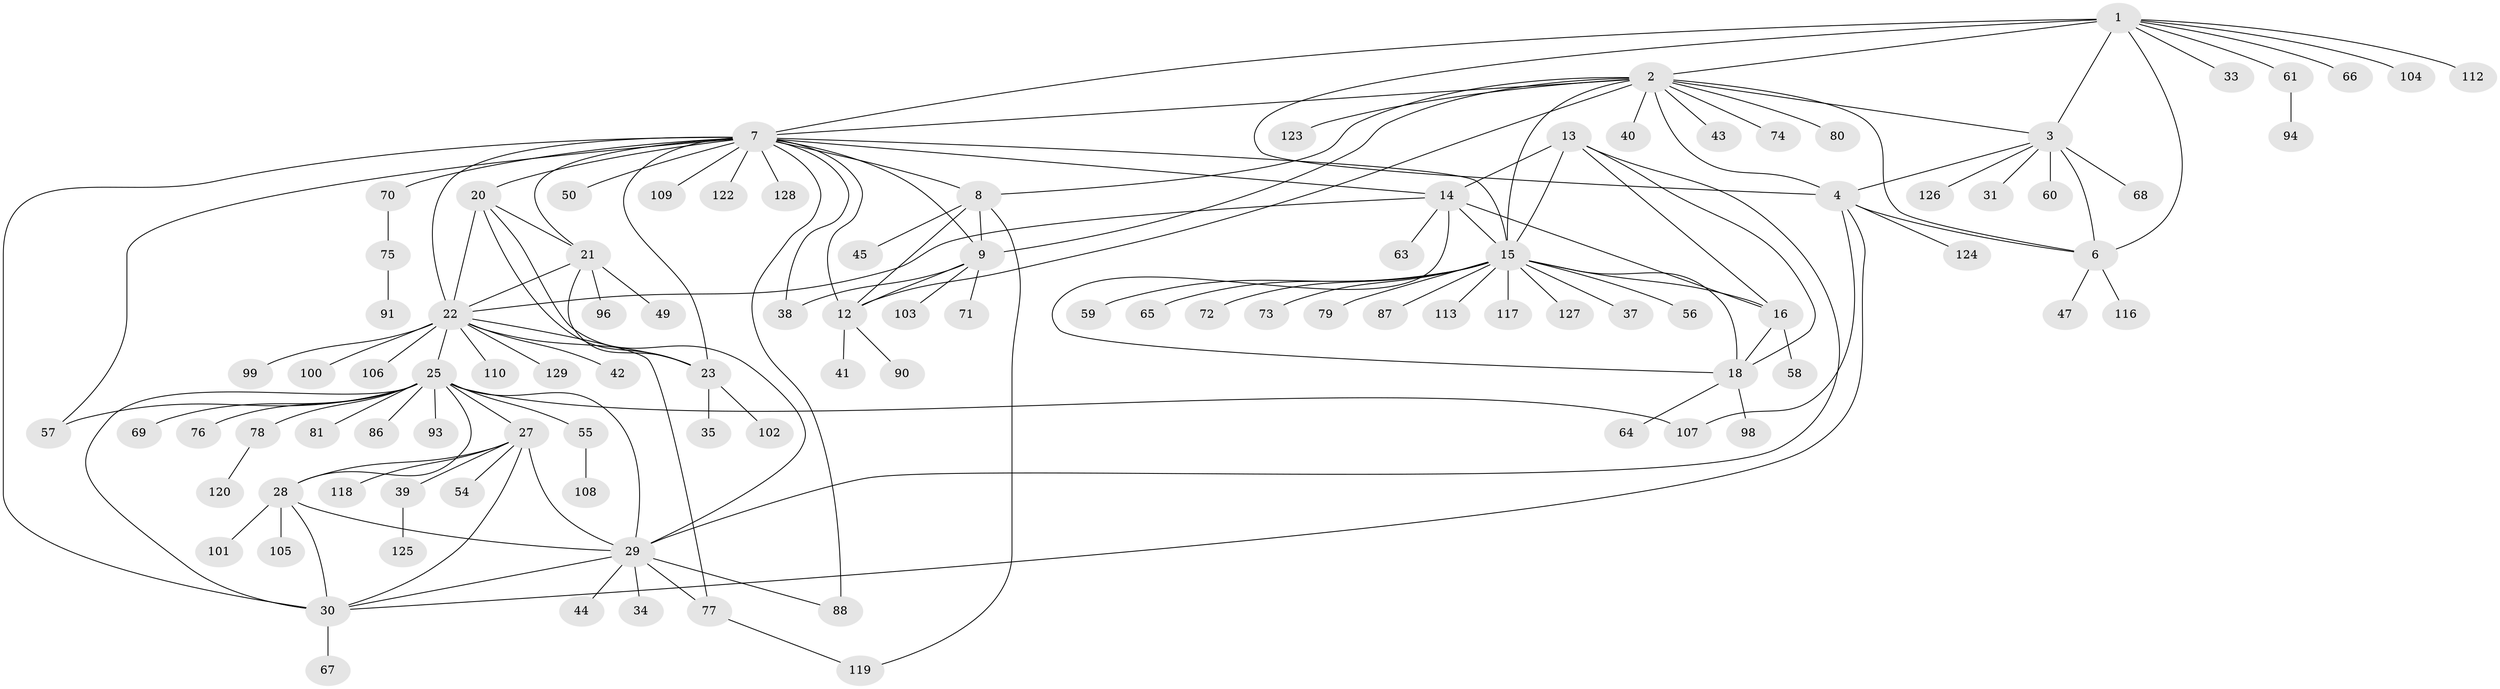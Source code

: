 // original degree distribution, {5: 0.023255813953488372, 12: 0.007751937984496124, 10: 0.031007751937984496, 8: 0.06976744186046512, 11: 0.023255813953488372, 13: 0.015503875968992248, 7: 0.031007751937984496, 6: 0.015503875968992248, 15: 0.007751937984496124, 9: 0.007751937984496124, 1: 0.6201550387596899, 2: 0.12403100775193798, 3: 0.015503875968992248, 4: 0.007751937984496124}
// Generated by graph-tools (version 1.1) at 2025/11/02/27/25 16:11:36]
// undirected, 102 vertices, 145 edges
graph export_dot {
graph [start="1"]
  node [color=gray90,style=filled];
  1 [super="+5"];
  2 [super="+11"];
  3 [super="+114"];
  4 [super="+121"];
  6 [super="+32"];
  7 [super="+19"];
  8 [super="+10"];
  9 [super="+62"];
  12;
  13 [super="+83"];
  14 [super="+82"];
  15 [super="+17"];
  16 [super="+84"];
  18 [super="+97"];
  20 [super="+24"];
  21 [super="+48"];
  22 [super="+53"];
  23 [super="+95"];
  25 [super="+26"];
  27 [super="+36"];
  28 [super="+89"];
  29 [super="+46"];
  30;
  31;
  33;
  34;
  35;
  37;
  38;
  39 [super="+52"];
  40;
  41;
  42;
  43;
  44;
  45;
  47;
  49 [super="+51"];
  50;
  54;
  55 [super="+92"];
  56;
  57;
  58;
  59;
  60;
  61;
  63;
  64 [super="+111"];
  65;
  66;
  67;
  68;
  69;
  70;
  71;
  72;
  73;
  74;
  75 [super="+115"];
  76;
  77 [super="+85"];
  78;
  79;
  80;
  81;
  86;
  87;
  88;
  90;
  91;
  93;
  94;
  96;
  98;
  99;
  100;
  101;
  102;
  103;
  104;
  105;
  106;
  107;
  108;
  109;
  110;
  112;
  113;
  116;
  117;
  118;
  119;
  120;
  122;
  123;
  124;
  125;
  126;
  127;
  128;
  129;
  1 -- 2 [weight=2];
  1 -- 3 [weight=2];
  1 -- 4 [weight=2];
  1 -- 6 [weight=2];
  1 -- 33;
  1 -- 66;
  1 -- 7;
  1 -- 104;
  1 -- 112;
  1 -- 61;
  2 -- 3;
  2 -- 4;
  2 -- 6;
  2 -- 15;
  2 -- 40;
  2 -- 43;
  2 -- 74;
  2 -- 80;
  2 -- 123;
  2 -- 7;
  2 -- 8 [weight=2];
  2 -- 9;
  2 -- 12;
  3 -- 4;
  3 -- 6;
  3 -- 31;
  3 -- 60;
  3 -- 68;
  3 -- 126;
  4 -- 6;
  4 -- 30;
  4 -- 107;
  4 -- 124;
  6 -- 47;
  6 -- 116;
  7 -- 8 [weight=2];
  7 -- 9;
  7 -- 12;
  7 -- 30;
  7 -- 50;
  7 -- 57;
  7 -- 70;
  7 -- 88;
  7 -- 122;
  7 -- 128;
  7 -- 38;
  7 -- 109;
  7 -- 20 [weight=2];
  7 -- 21;
  7 -- 22;
  7 -- 23;
  7 -- 15;
  7 -- 14;
  8 -- 9 [weight=2];
  8 -- 12 [weight=2];
  8 -- 119;
  8 -- 45;
  9 -- 12;
  9 -- 38;
  9 -- 71;
  9 -- 103;
  12 -- 41;
  12 -- 90;
  13 -- 14;
  13 -- 15 [weight=2];
  13 -- 16;
  13 -- 18;
  13 -- 29;
  14 -- 15 [weight=2];
  14 -- 16;
  14 -- 18;
  14 -- 22;
  14 -- 63;
  15 -- 16 [weight=2];
  15 -- 18 [weight=2];
  15 -- 56;
  15 -- 65;
  15 -- 72;
  15 -- 87;
  15 -- 113;
  15 -- 117;
  15 -- 127;
  15 -- 37;
  15 -- 73;
  15 -- 79;
  15 -- 59;
  16 -- 18;
  16 -- 58;
  18 -- 64;
  18 -- 98;
  20 -- 21 [weight=2];
  20 -- 22 [weight=2];
  20 -- 23 [weight=2];
  20 -- 29;
  21 -- 22;
  21 -- 23;
  21 -- 49;
  21 -- 96;
  22 -- 23;
  22 -- 25;
  22 -- 42;
  22 -- 77;
  22 -- 99;
  22 -- 100;
  22 -- 106;
  22 -- 110;
  22 -- 129;
  23 -- 35;
  23 -- 102;
  25 -- 27 [weight=2];
  25 -- 28 [weight=2];
  25 -- 29 [weight=2];
  25 -- 30 [weight=2];
  25 -- 55;
  25 -- 57;
  25 -- 69;
  25 -- 107;
  25 -- 76;
  25 -- 78;
  25 -- 81;
  25 -- 86;
  25 -- 93;
  27 -- 28;
  27 -- 29;
  27 -- 30;
  27 -- 39;
  27 -- 54;
  27 -- 118;
  28 -- 29;
  28 -- 30;
  28 -- 101;
  28 -- 105;
  29 -- 30;
  29 -- 34;
  29 -- 44;
  29 -- 77;
  29 -- 88;
  30 -- 67;
  39 -- 125;
  55 -- 108;
  61 -- 94;
  70 -- 75;
  75 -- 91;
  77 -- 119;
  78 -- 120;
}
